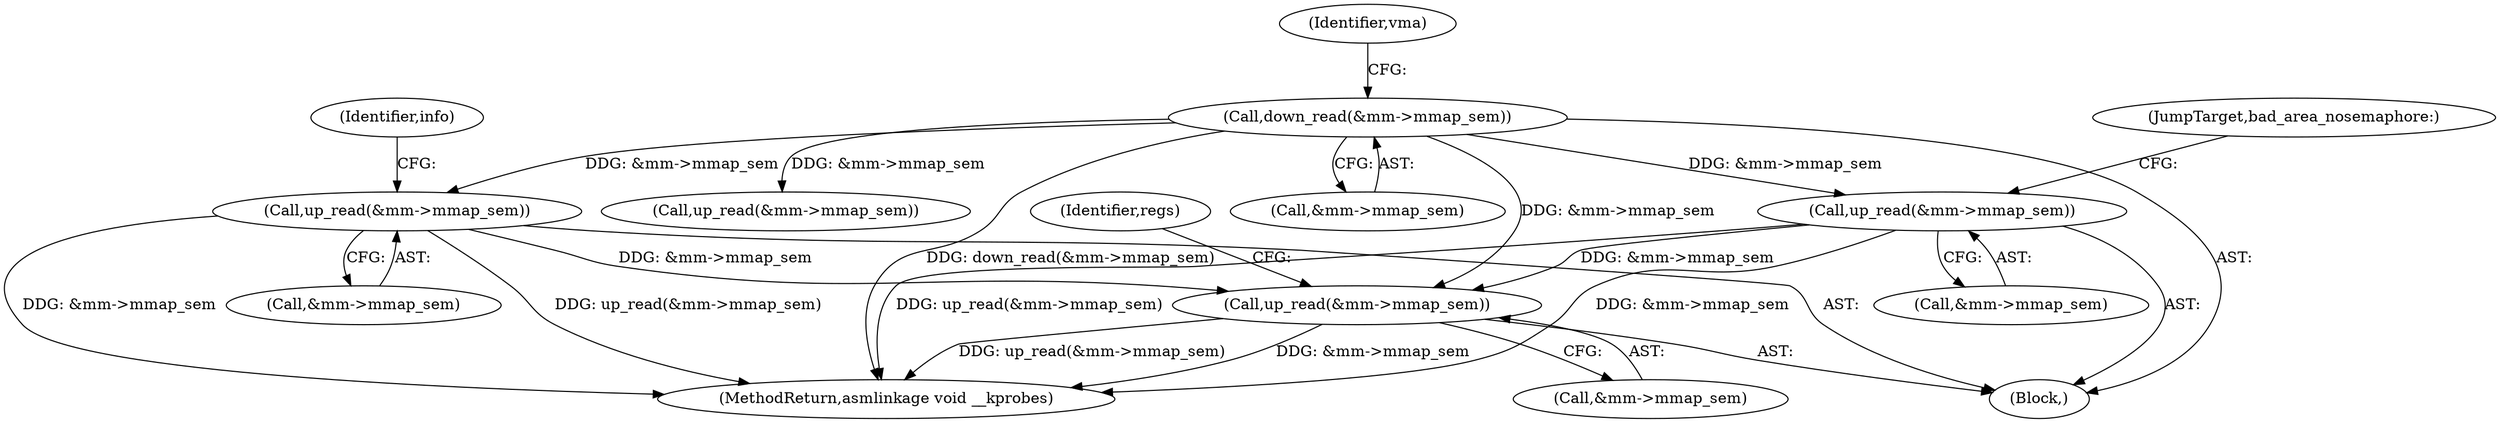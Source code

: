 digraph "0_linux_a8b0ca17b80e92faab46ee7179ba9e99ccb61233_29@API" {
"1000393" [label="(Call,up_read(&mm->mmap_sem))"];
"1000303" [label="(Call,up_read(&mm->mmap_sem))"];
"1000180" [label="(Call,down_read(&mm->mmap_sem))"];
"1000406" [label="(Call,up_read(&mm->mmap_sem))"];
"1000393" [label="(Call,up_read(&mm->mmap_sem))"];
"1000303" [label="(Call,up_read(&mm->mmap_sem))"];
"1000115" [label="(Block,)"];
"1000401" [label="(Identifier,regs)"];
"1000304" [label="(Call,&mm->mmap_sem)"];
"1000296" [label="(Call,up_read(&mm->mmap_sem))"];
"1000308" [label="(JumpTarget,bad_area_nosemaphore:)"];
"1000406" [label="(Call,up_read(&mm->mmap_sem))"];
"1000180" [label="(Call,down_read(&mm->mmap_sem))"];
"1000413" [label="(Identifier,info)"];
"1000186" [label="(Identifier,vma)"];
"1000443" [label="(MethodReturn,asmlinkage void __kprobes)"];
"1000394" [label="(Call,&mm->mmap_sem)"];
"1000407" [label="(Call,&mm->mmap_sem)"];
"1000181" [label="(Call,&mm->mmap_sem)"];
"1000393" -> "1000115"  [label="AST: "];
"1000393" -> "1000394"  [label="CFG: "];
"1000394" -> "1000393"  [label="AST: "];
"1000401" -> "1000393"  [label="CFG: "];
"1000393" -> "1000443"  [label="DDG: &mm->mmap_sem"];
"1000393" -> "1000443"  [label="DDG: up_read(&mm->mmap_sem)"];
"1000303" -> "1000393"  [label="DDG: &mm->mmap_sem"];
"1000406" -> "1000393"  [label="DDG: &mm->mmap_sem"];
"1000180" -> "1000393"  [label="DDG: &mm->mmap_sem"];
"1000303" -> "1000115"  [label="AST: "];
"1000303" -> "1000304"  [label="CFG: "];
"1000304" -> "1000303"  [label="AST: "];
"1000308" -> "1000303"  [label="CFG: "];
"1000303" -> "1000443"  [label="DDG: &mm->mmap_sem"];
"1000303" -> "1000443"  [label="DDG: up_read(&mm->mmap_sem)"];
"1000180" -> "1000303"  [label="DDG: &mm->mmap_sem"];
"1000180" -> "1000115"  [label="AST: "];
"1000180" -> "1000181"  [label="CFG: "];
"1000181" -> "1000180"  [label="AST: "];
"1000186" -> "1000180"  [label="CFG: "];
"1000180" -> "1000443"  [label="DDG: down_read(&mm->mmap_sem)"];
"1000180" -> "1000296"  [label="DDG: &mm->mmap_sem"];
"1000180" -> "1000406"  [label="DDG: &mm->mmap_sem"];
"1000406" -> "1000115"  [label="AST: "];
"1000406" -> "1000407"  [label="CFG: "];
"1000407" -> "1000406"  [label="AST: "];
"1000413" -> "1000406"  [label="CFG: "];
"1000406" -> "1000443"  [label="DDG: &mm->mmap_sem"];
"1000406" -> "1000443"  [label="DDG: up_read(&mm->mmap_sem)"];
}
